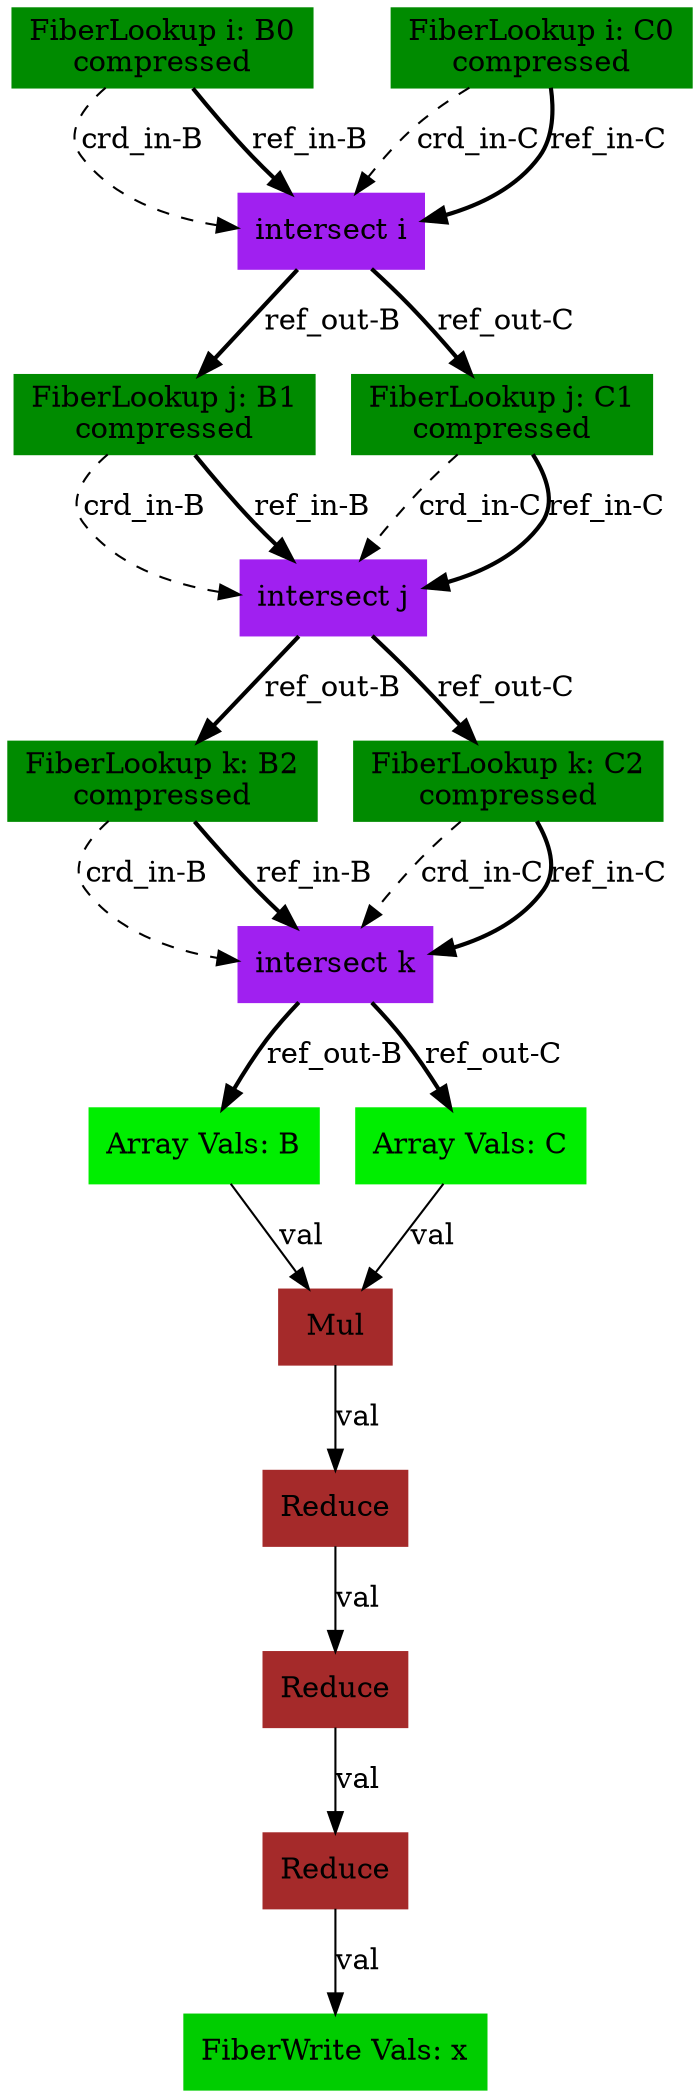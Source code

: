 digraph SAM {
    comment="x=none,B=sss012,C=sss012"
    17 [comment="type=fiberlookup,index=i,tensor=B,mode=0,format=compressed,src=true,root=true" label="FiberLookup i: B0\ncompressed" color=green4 shape=box style=filled type="fiberlookup" index="i" tensor="B" mode="0" format="compressed" src="true" root="true"]
    16 [comment="type=intersect,index=i" label="intersect i" color=purple shape=box style=filled type="intersect" index="i"]
    14 [comment="type=fiberlookup,index=j,tensor=B,mode=1,format=compressed,src=true,root=false" label="FiberLookup j: B1\ncompressed" color=green4 shape=box style=filled type="fiberlookup" index="j" tensor="B" mode="1" format="compressed" src="true" root="false"]
    13 [comment="type=intersect,index=j" label="intersect j" color=purple shape=box style=filled type="intersect" index="j"]
    11 [comment="type=fiberlookup,index=k,tensor=B,mode=2,format=compressed,src=true,root=false" label="FiberLookup k: B2\ncompressed" color=green4 shape=box style=filled type="fiberlookup" index="k" tensor="B" mode="2" format="compressed" src="true" root="false"]
    10 [comment="type=intersect,index=k" label="intersect k" color=purple shape=box style=filled type="intersect" index="k"]
    8 [comment="type=arrayvals,tensor=B" label="Array Vals: B" color=green2 shape=box style=filled type="arrayvals" tensor="B"]
    7 [comment="type=mul" label="Mul" color=brown shape=box style=filled type="mul"]
    6 [comment="type=reduce" label="Reduce" color=brown shape=box style=filled type="reduce"]
    5 [comment="type=reduce" label="Reduce" color=brown shape=box style=filled type="reduce"]
    4 [comment="type=reduce" label="Reduce" color=brown shape=box style=filled type="reduce"]
    0 [comment="type=fiberwrite,mode=vals,tensor=x,size=1,sink=true" label="FiberWrite Vals: x" color=green3 shape=box style=filled type="fiberwrite" tensor="x" mode="vals" size="1" sink="true"]
    9 [comment="type=arrayvals,tensor=C" label="Array Vals: C" color=green2 shape=box style=filled type="arrayvals" tensor="C"]
    12 [comment="type=fiberlookup,index=k,tensor=C,mode=2,format=compressed,src=true,root=false" label="FiberLookup k: C2\ncompressed" color=green4 shape=box style=filled type="fiberlookup" index="k" tensor="C" mode="2" format="compressed" src="true" root="false"]
    15 [comment="type=fiberlookup,index=j,tensor=C,mode=1,format=compressed,src=true,root=false" label="FiberLookup j: C1\ncompressed" color=green4 shape=box style=filled type="fiberlookup" index="j" tensor="C" mode="1" format="compressed" src="true" root="false"]
    18 [comment="type=fiberlookup,index=i,tensor=C,mode=0,format=compressed,src=true,root=true" label="FiberLookup i: C0\ncompressed" color=green4 shape=box style=filled type="fiberlookup" index="i" tensor="C" mode="0" format="compressed" src="true" root="true"]
    17 -> 16 [label="crd_in-B" style=dashed type="crd" comment="in-B"]
    16 -> 14 [label="ref_out-B" style=bold type="ref" comment="out-B"]
    14 -> 13 [label="crd_in-B" style=dashed type="crd" comment="in-B"]
    13 -> 11 [label="ref_out-B" style=bold type="ref" comment="out-B"]
    11 -> 10 [label="crd_in-B" style=dashed type="crd" comment="in-B"]
    10 -> 8 [label="ref_out-B" style=bold type="ref" comment="out-B"]
    8 -> 7 [label="val" type="val"]
    7 -> 6 [label="val" type="val"]
    6 -> 5 [label="val" type="val"]
    5 -> 4 [label="val" type="val"]
    4 -> 0 [label="val" type="val"]
    10 -> 9 [label="ref_out-C" style=bold type="ref" comment="out-C"]
    9 -> 7 [label="val" type="val"]
    11 -> 10 [label="ref_in-B" style=bold type="ref" comment="in-B"]
    13 -> 12 [label="ref_out-C" style=bold type="ref" comment="out-C"]
    12 -> 10 [label="crd_in-C" style=dashed type="crd" comment="in-C"]
    12 -> 10 [label="ref_in-C" style=bold type="ref" comment="in-C"]
    14 -> 13 [label="ref_in-B" style=bold type="ref" comment="in-B"]
    16 -> 15 [label="ref_out-C" style=bold type="ref" comment="out-C"]
    15 -> 13 [label="crd_in-C" style=dashed type="crd" comment="in-C"]
    15 -> 13 [label="ref_in-C" style=bold type="ref" comment="in-C"]
    17 -> 16 [label="ref_in-B" style=bold type="ref" comment="in-B"]
    18 -> 16 [label="crd_in-C" style=dashed type="crd" comment="in-C"]
    18 -> 16 [label="ref_in-C" style=bold type="ref" comment="in-C"]
}
